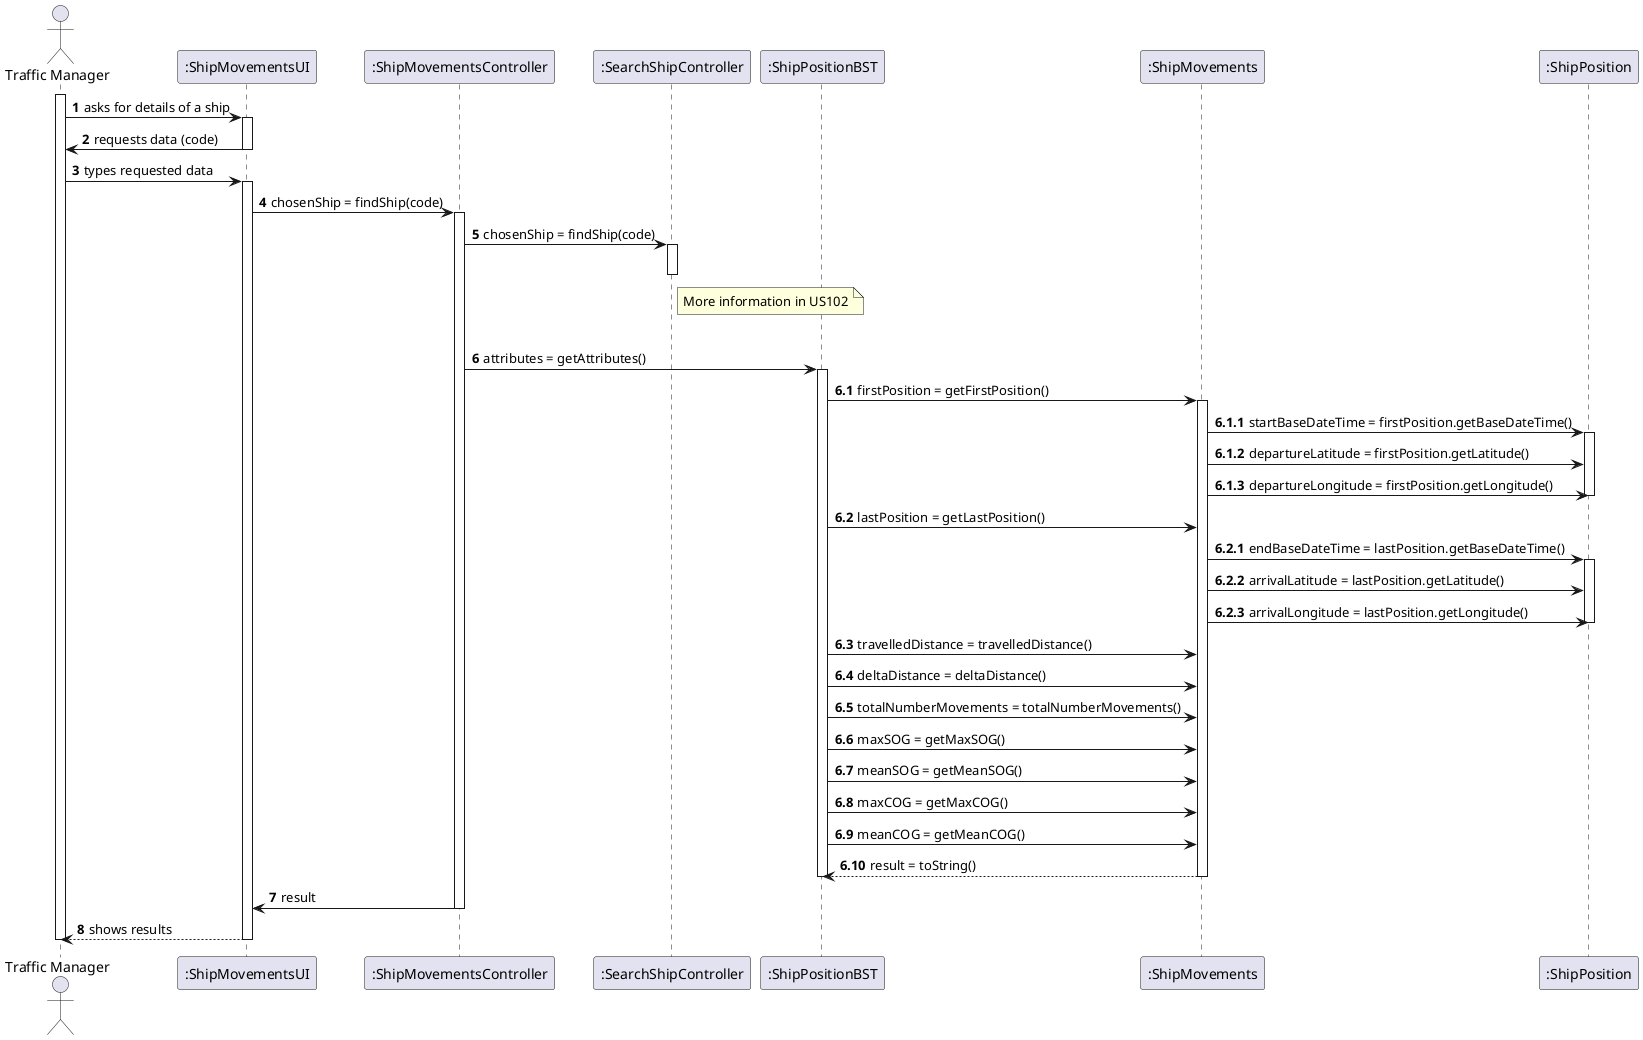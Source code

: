@startuml
autonumber

'hide footbox
actor "Traffic Manager" as TM

participant ":ShipMovementsUI" as UI
participant ":ShipMovementsController" as CTRL
participant ":SearchShipController" as CTRL2
participant ":ShipPositionBST" as BST
participant ":ShipMovements" as SM
participant ":ShipPosition" as SP

activate TM
TM -> UI : asks for details of a ship
activate UI

UI -> TM : requests data (code)

deactivate UI

TM -> UI : types requested data
activate UI
UI -> CTRL : chosenShip = findShip(code)
activate CTRL

CTRL -> CTRL2 : chosenShip = findShip(code)
activate CTRL2
deactivate CTRL2
note right of CTRL2 : More information in US102
|||

CTRL -> BST : attributes = getAttributes()
activate BST
autonumber 6.1
BST -> SM : firstPosition = getFirstPosition()
activate SM

autonumber 6.1.1
SM -> SP : startBaseDateTime = firstPosition.getBaseDateTime()
activate SP
SM -> SP : departureLatitude = firstPosition.getLatitude()
SM -> SP : departureLongitude = firstPosition.getLongitude()
deactivate SP

autonumber 6.2
BST -> SM : lastPosition = getLastPosition()

autonumber 6.2.1
SM -> SP : endBaseDateTime = lastPosition.getBaseDateTime()
activate SP
SM -> SP : arrivalLatitude = lastPosition.getLatitude()
SM -> SP : arrivalLongitude = lastPosition.getLongitude()
deactivate SP

autonumber 6.3
BST -> SM : travelledDistance = travelledDistance()
BST -> SM : deltaDistance = deltaDistance()
BST -> SM : totalNumberMovements = totalNumberMovements()
BST -> SM : maxSOG = getMaxSOG()
BST -> SM : meanSOG = getMeanSOG()
BST -> SM : maxCOG = getMaxCOG()
BST -> SM : meanCOG = getMeanCOG()
SM --> BST : result = toString()
deactivate SM
deactivate BST
autonumber 7
CTRL -> UI : result
deactivate CTRL

UI --> TM : shows results
deactivate UI

deactivate TM

@enduml